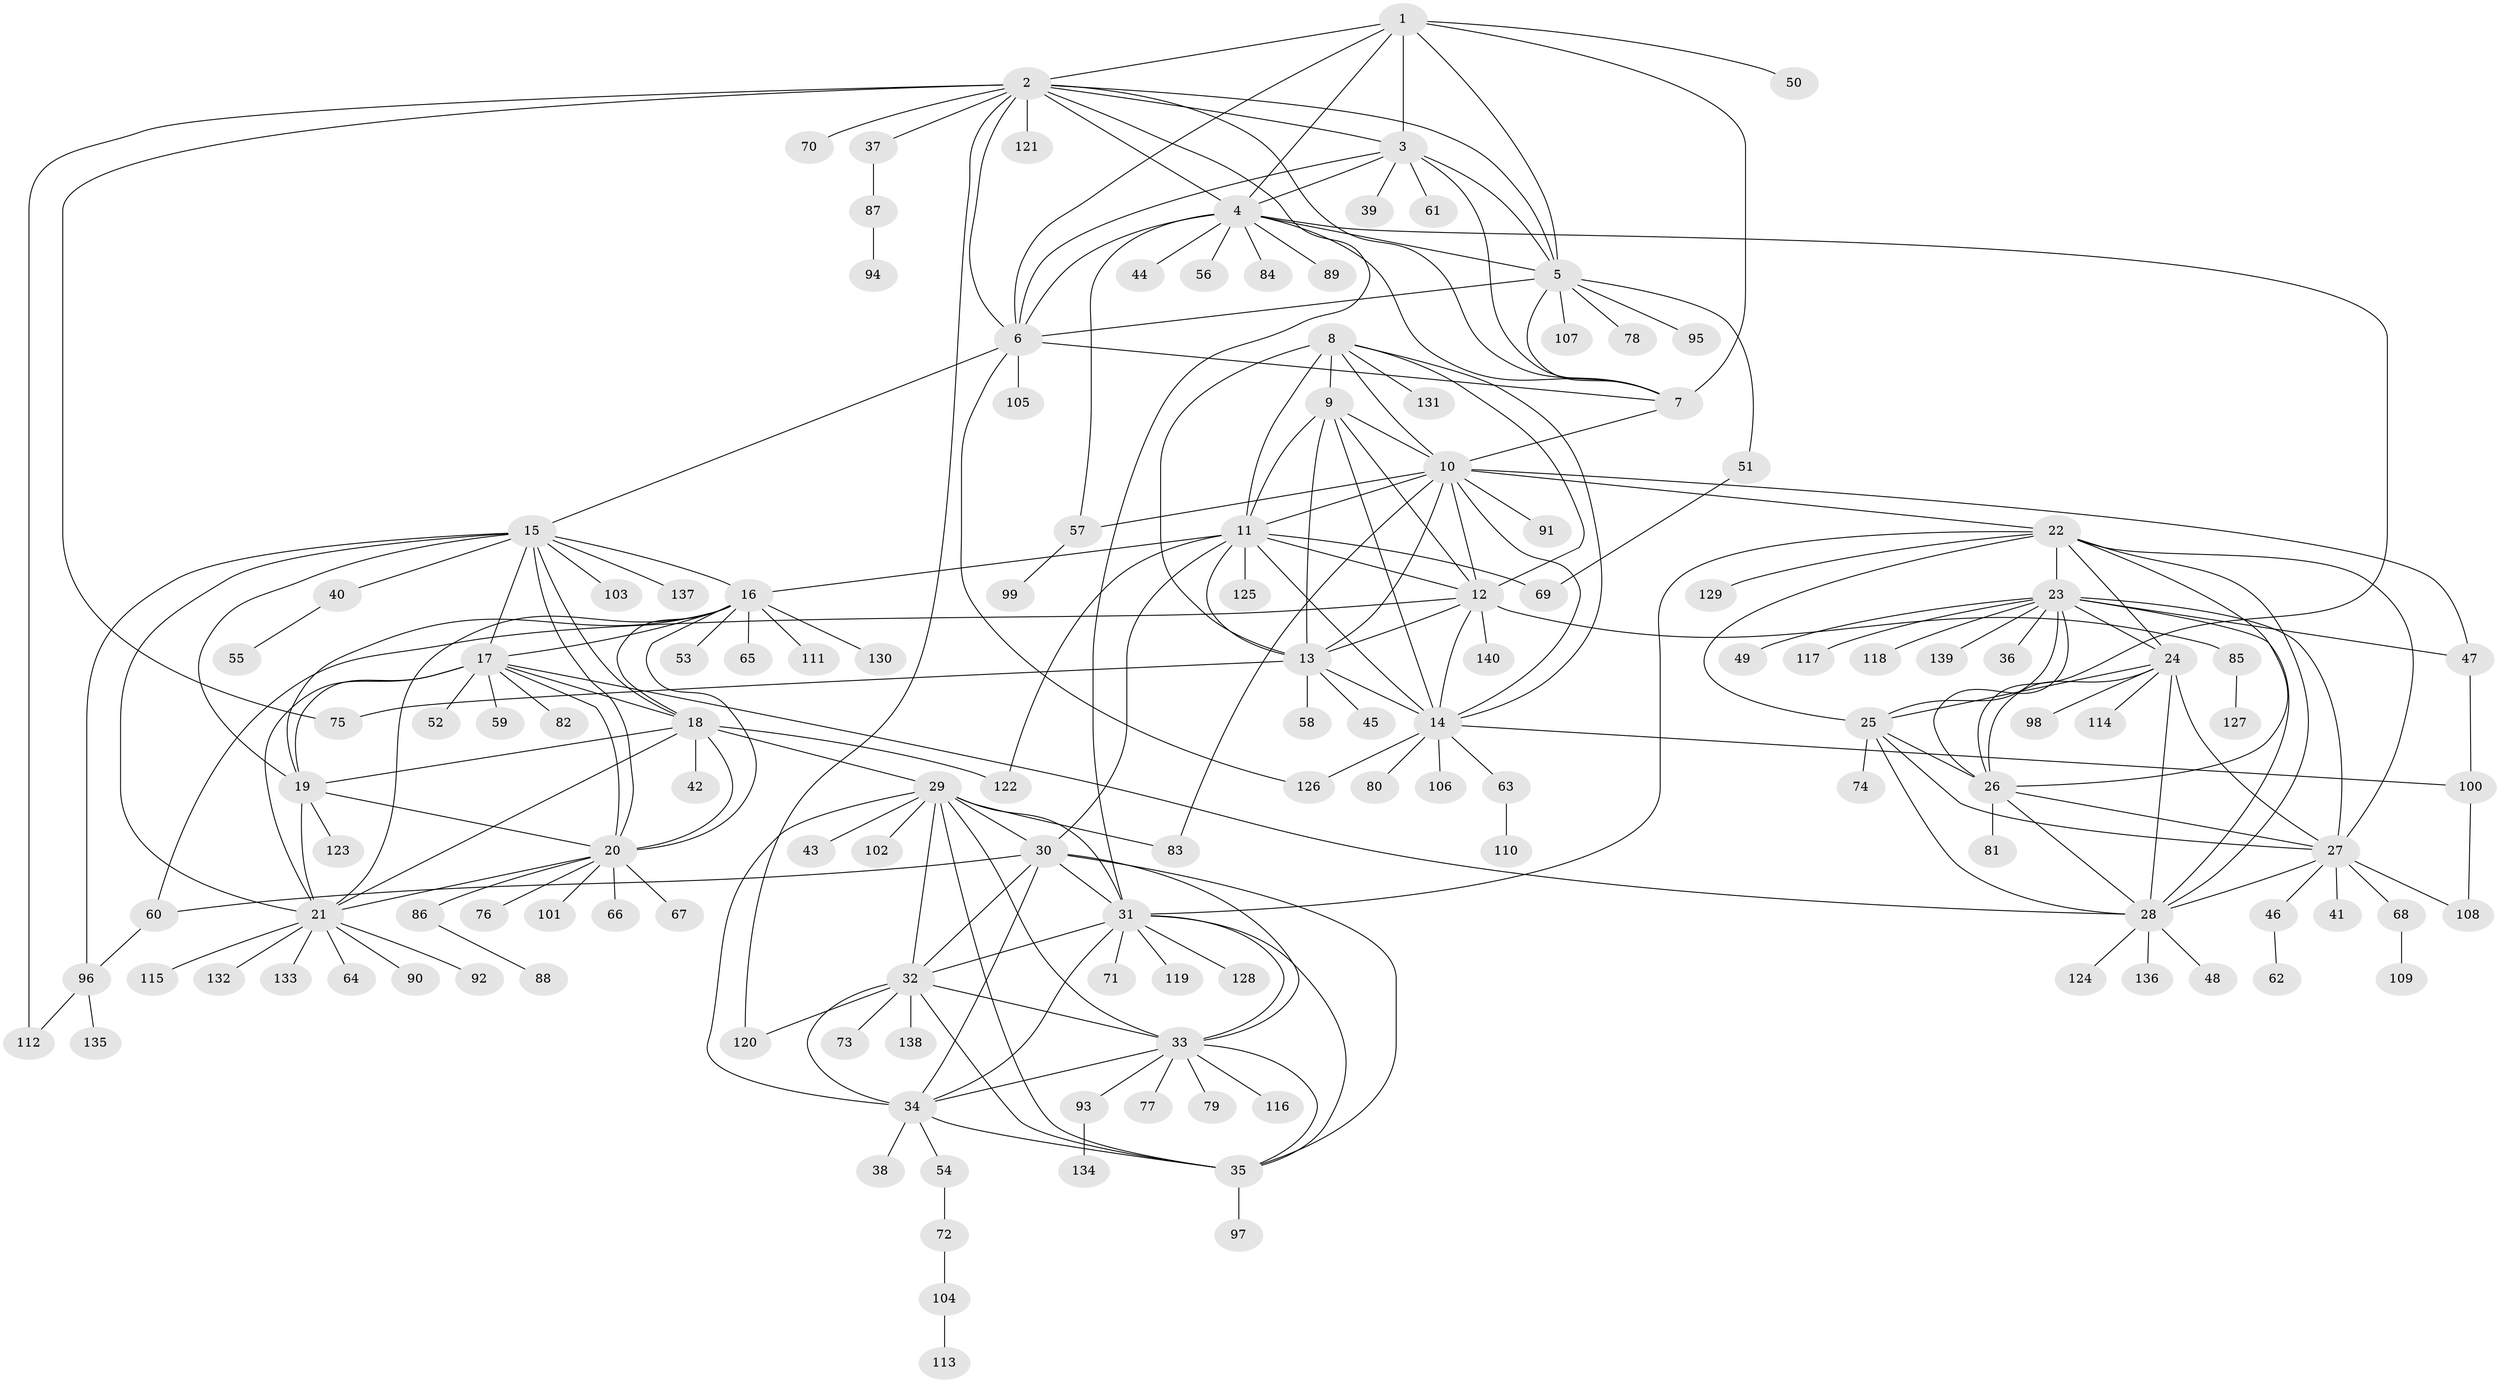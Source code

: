 // Generated by graph-tools (version 1.1) at 2025/02/03/09/25 03:02:39]
// undirected, 140 vertices, 233 edges
graph export_dot {
graph [start="1"]
  node [color=gray90,style=filled];
  1;
  2;
  3;
  4;
  5;
  6;
  7;
  8;
  9;
  10;
  11;
  12;
  13;
  14;
  15;
  16;
  17;
  18;
  19;
  20;
  21;
  22;
  23;
  24;
  25;
  26;
  27;
  28;
  29;
  30;
  31;
  32;
  33;
  34;
  35;
  36;
  37;
  38;
  39;
  40;
  41;
  42;
  43;
  44;
  45;
  46;
  47;
  48;
  49;
  50;
  51;
  52;
  53;
  54;
  55;
  56;
  57;
  58;
  59;
  60;
  61;
  62;
  63;
  64;
  65;
  66;
  67;
  68;
  69;
  70;
  71;
  72;
  73;
  74;
  75;
  76;
  77;
  78;
  79;
  80;
  81;
  82;
  83;
  84;
  85;
  86;
  87;
  88;
  89;
  90;
  91;
  92;
  93;
  94;
  95;
  96;
  97;
  98;
  99;
  100;
  101;
  102;
  103;
  104;
  105;
  106;
  107;
  108;
  109;
  110;
  111;
  112;
  113;
  114;
  115;
  116;
  117;
  118;
  119;
  120;
  121;
  122;
  123;
  124;
  125;
  126;
  127;
  128;
  129;
  130;
  131;
  132;
  133;
  134;
  135;
  136;
  137;
  138;
  139;
  140;
  1 -- 2;
  1 -- 3;
  1 -- 4;
  1 -- 5;
  1 -- 6;
  1 -- 7;
  1 -- 50;
  2 -- 3;
  2 -- 4;
  2 -- 5;
  2 -- 6;
  2 -- 7;
  2 -- 31;
  2 -- 37;
  2 -- 70;
  2 -- 75;
  2 -- 112;
  2 -- 120;
  2 -- 121;
  3 -- 4;
  3 -- 5;
  3 -- 6;
  3 -- 7;
  3 -- 39;
  3 -- 61;
  4 -- 5;
  4 -- 6;
  4 -- 7;
  4 -- 26;
  4 -- 44;
  4 -- 56;
  4 -- 57;
  4 -- 84;
  4 -- 89;
  5 -- 6;
  5 -- 7;
  5 -- 51;
  5 -- 78;
  5 -- 95;
  5 -- 107;
  6 -- 7;
  6 -- 15;
  6 -- 105;
  6 -- 126;
  7 -- 10;
  8 -- 9;
  8 -- 10;
  8 -- 11;
  8 -- 12;
  8 -- 13;
  8 -- 14;
  8 -- 131;
  9 -- 10;
  9 -- 11;
  9 -- 12;
  9 -- 13;
  9 -- 14;
  10 -- 11;
  10 -- 12;
  10 -- 13;
  10 -- 14;
  10 -- 22;
  10 -- 47;
  10 -- 57;
  10 -- 83;
  10 -- 91;
  11 -- 12;
  11 -- 13;
  11 -- 14;
  11 -- 16;
  11 -- 30;
  11 -- 69;
  11 -- 122;
  11 -- 125;
  12 -- 13;
  12 -- 14;
  12 -- 60;
  12 -- 85;
  12 -- 140;
  13 -- 14;
  13 -- 45;
  13 -- 58;
  13 -- 75;
  14 -- 63;
  14 -- 80;
  14 -- 100;
  14 -- 106;
  14 -- 126;
  15 -- 16;
  15 -- 17;
  15 -- 18;
  15 -- 19;
  15 -- 20;
  15 -- 21;
  15 -- 40;
  15 -- 96;
  15 -- 103;
  15 -- 137;
  16 -- 17;
  16 -- 18;
  16 -- 19;
  16 -- 20;
  16 -- 21;
  16 -- 53;
  16 -- 65;
  16 -- 111;
  16 -- 130;
  17 -- 18;
  17 -- 19;
  17 -- 20;
  17 -- 21;
  17 -- 28;
  17 -- 52;
  17 -- 59;
  17 -- 82;
  18 -- 19;
  18 -- 20;
  18 -- 21;
  18 -- 29;
  18 -- 42;
  18 -- 122;
  19 -- 20;
  19 -- 21;
  19 -- 123;
  20 -- 21;
  20 -- 66;
  20 -- 67;
  20 -- 76;
  20 -- 86;
  20 -- 101;
  21 -- 64;
  21 -- 90;
  21 -- 92;
  21 -- 115;
  21 -- 132;
  21 -- 133;
  22 -- 23;
  22 -- 24;
  22 -- 25;
  22 -- 26;
  22 -- 27;
  22 -- 28;
  22 -- 31;
  22 -- 129;
  23 -- 24;
  23 -- 25;
  23 -- 26;
  23 -- 27;
  23 -- 28;
  23 -- 36;
  23 -- 47;
  23 -- 49;
  23 -- 117;
  23 -- 118;
  23 -- 139;
  24 -- 25;
  24 -- 26;
  24 -- 27;
  24 -- 28;
  24 -- 98;
  24 -- 114;
  25 -- 26;
  25 -- 27;
  25 -- 28;
  25 -- 74;
  26 -- 27;
  26 -- 28;
  26 -- 81;
  27 -- 28;
  27 -- 41;
  27 -- 46;
  27 -- 68;
  27 -- 108;
  28 -- 48;
  28 -- 124;
  28 -- 136;
  29 -- 30;
  29 -- 31;
  29 -- 32;
  29 -- 33;
  29 -- 34;
  29 -- 35;
  29 -- 43;
  29 -- 83;
  29 -- 102;
  30 -- 31;
  30 -- 32;
  30 -- 33;
  30 -- 34;
  30 -- 35;
  30 -- 60;
  31 -- 32;
  31 -- 33;
  31 -- 34;
  31 -- 35;
  31 -- 71;
  31 -- 119;
  31 -- 128;
  32 -- 33;
  32 -- 34;
  32 -- 35;
  32 -- 73;
  32 -- 120;
  32 -- 138;
  33 -- 34;
  33 -- 35;
  33 -- 77;
  33 -- 79;
  33 -- 93;
  33 -- 116;
  34 -- 35;
  34 -- 38;
  34 -- 54;
  35 -- 97;
  37 -- 87;
  40 -- 55;
  46 -- 62;
  47 -- 100;
  51 -- 69;
  54 -- 72;
  57 -- 99;
  60 -- 96;
  63 -- 110;
  68 -- 109;
  72 -- 104;
  85 -- 127;
  86 -- 88;
  87 -- 94;
  93 -- 134;
  96 -- 112;
  96 -- 135;
  100 -- 108;
  104 -- 113;
}
